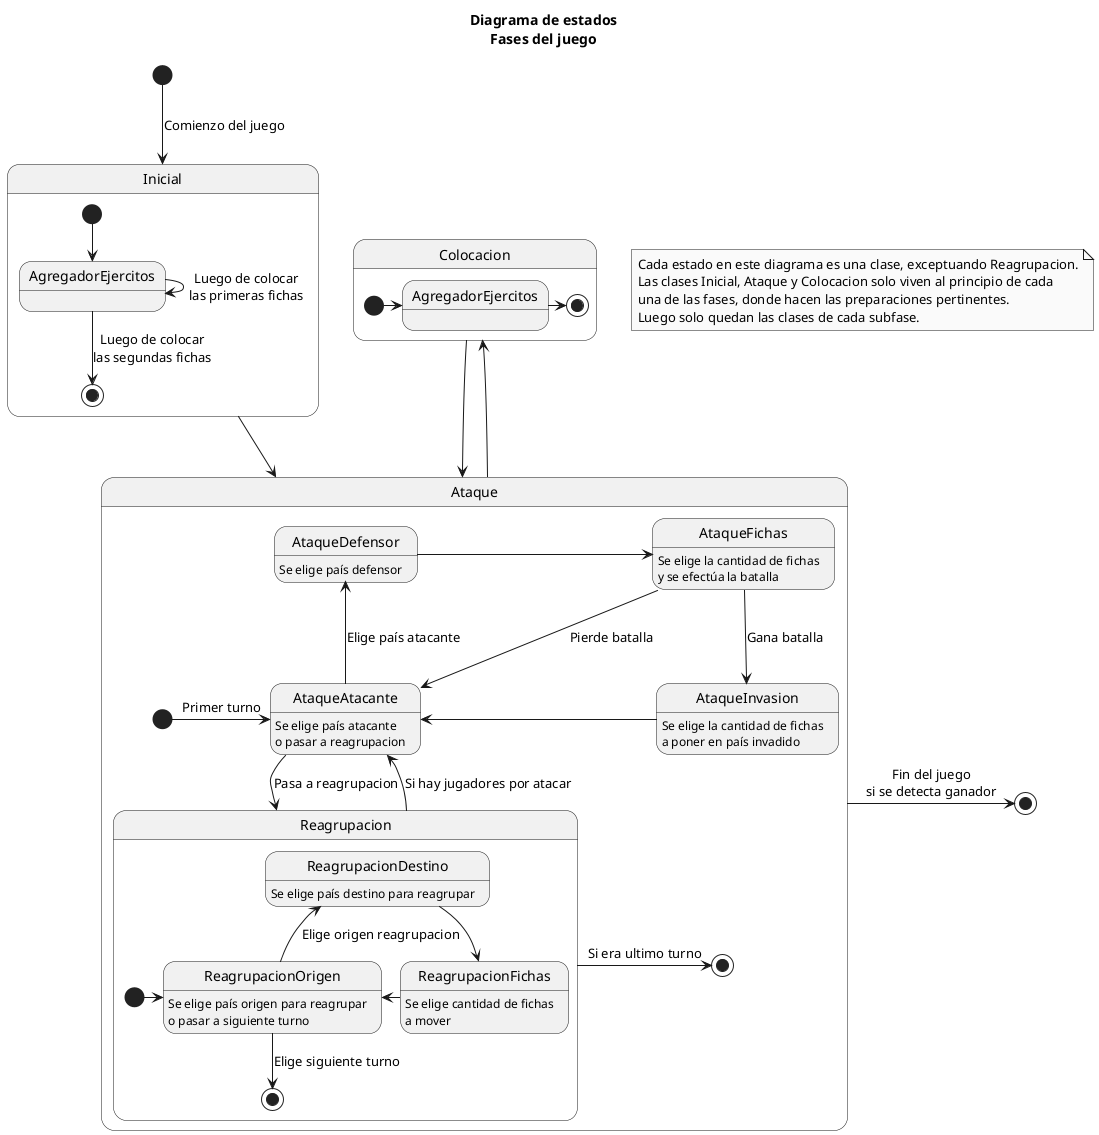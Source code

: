 @startuml
skinparam monochrome true
skinparam style strictuml
skinparam classAttributeIconSize 0
title 
    Diagrama de estados
    <b>Fases del juego</b>
end title


[*] --> Inicial: Comienzo del juego

state Inicial {
    [*] --> AgregadorEjercitos
    AgregadorEjercitos --> AgregadorEjercitos: Luego de colocar\nlas primeras fichas
    AgregadorEjercitos --> [*]: Luego de colocar\nlas segundas fichas
}

Inicial --> Ataque

state Ataque {
    
    [*] -> AtaqueAtacante: Primer turno
    AtaqueAtacante: Se elige país atacante\no pasar a reagrupacion 

    AtaqueAtacante -up--> AtaqueDefensor: Elige país atacante
    AtaqueDefensor: Se elige país defensor

    AtaqueDefensor -> AtaqueFichas: \t\t\t\t\t\t\t\t
    AtaqueFichas: Se elige la cantidad de fichas\ny se efectúa la batalla

    AtaqueFichas --> AtaqueAtacante: Pierde batalla
    AtaqueFichas ---> AtaqueInvasion: Gana batalla
    AtaqueInvasion: Se elige la cantidad de fichas\na poner en país invadido

    AtaqueInvasion -left> AtaqueAtacante: \t\t\t\t\t\t\t\t

    AtaqueAtacante --> Reagrupacion: Pasa a reagrupacion
    
    state Reagrupacion {
        [*] -> ReagrupacionOrigen
        ReagrupacionOrigen: Se elige país origen para reagrupar\no pasar a siguiente turno
        
        ReagrupacionOrigen --up> ReagrupacionDestino: Elige origen reagrupacion
        ReagrupacionDestino: Se elige país destino para reagrupar
        
        ReagrupacionDestino --> ReagrupacionFichas
        ReagrupacionFichas: Se elige cantidad de fichas\na mover

        ReagrupacionFichas -left> ReagrupacionOrigen
        ReagrupacionOrigen --> [*]: Elige siguiente turno
    }
    Reagrupacion -up-> AtaqueAtacante: Si hay jugadores por atacar
    Reagrupacion -> [*]: Si era ultimo turno
}

Ataque --> Colocacion

state Colocacion {
    state "AgregadorEjercitos" as AgregadorEjercitos2
    [*] -> AgregadorEjercitos2
    AgregadorEjercitos2 -> [*]
}

Colocacion --> Ataque

note \
"Cada estado en este diagrama es una clase, exceptuando Reagrupacion.\n\
Las clases Inicial, Ataque y Colocacion solo viven al principio de cada\n\
una de las fases, donde hacen las preparaciones pertinentes.\n\
Luego solo quedan las clases de cada subfase." as N

Colocacion -[hidden]right> N
Colocacion -[hidden]left> Inicial

Ataque -> [*]: Fin del juego\nsi se detecta ganador

@enduml